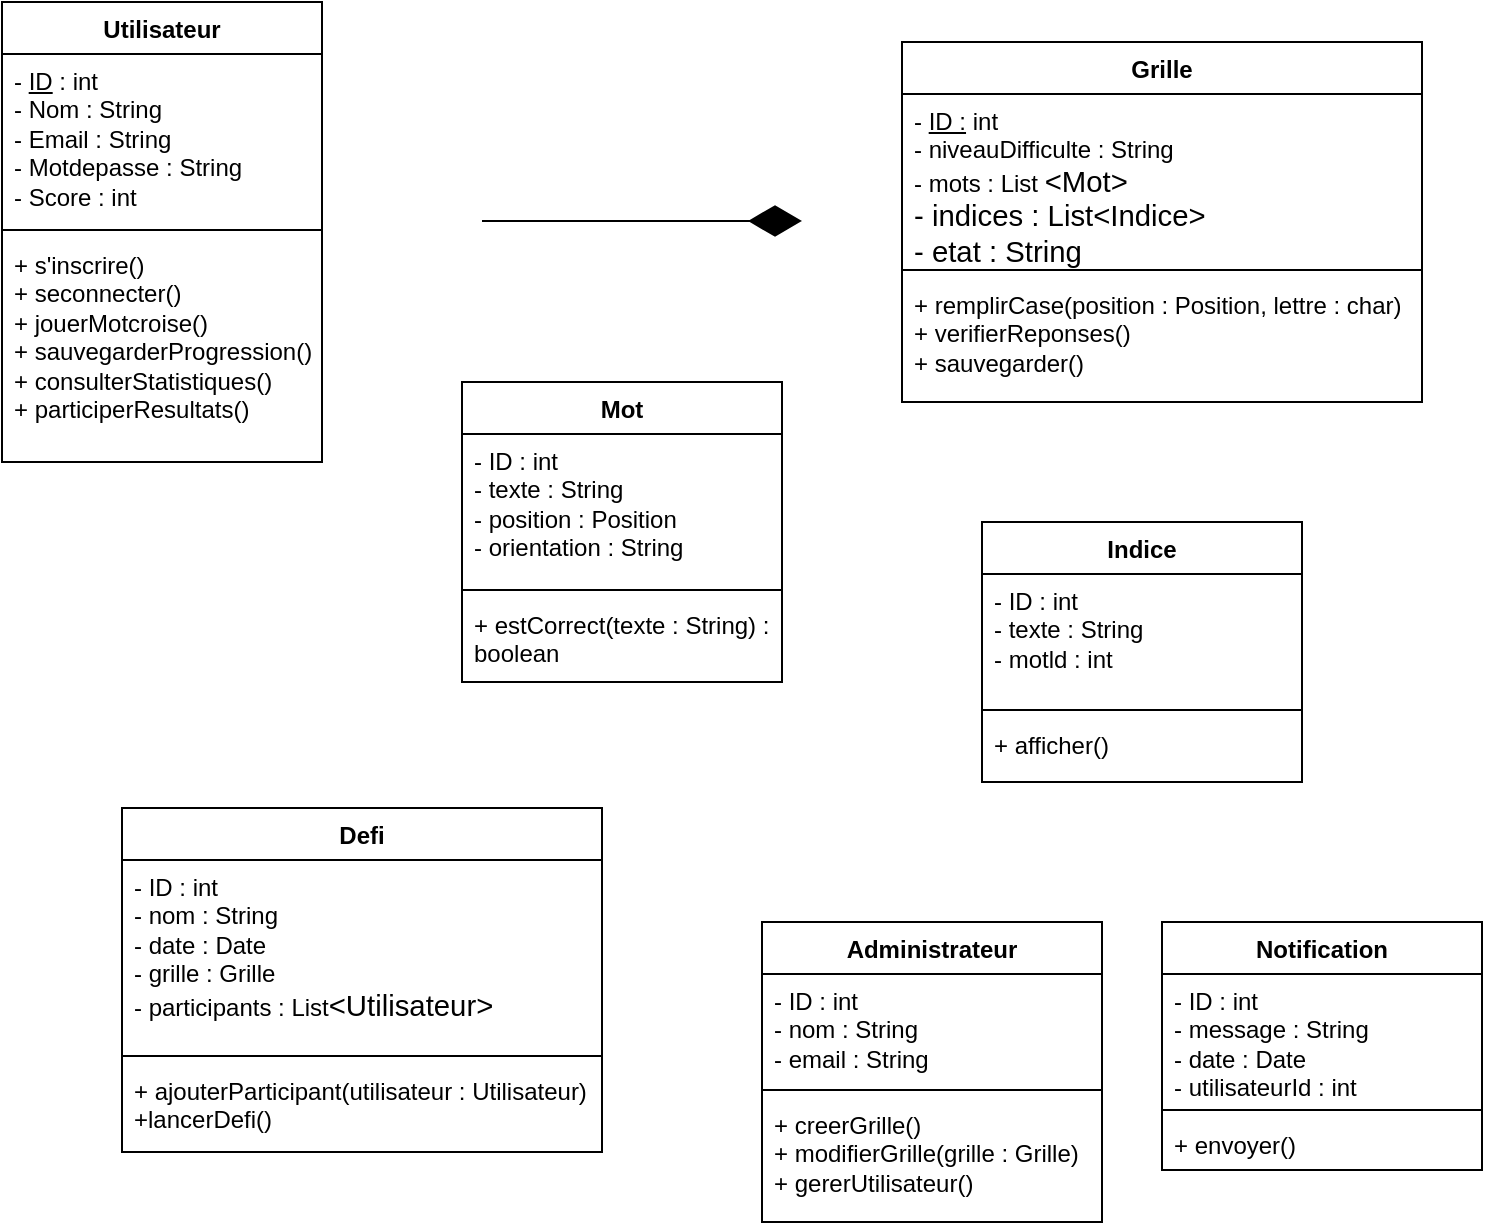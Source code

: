 <mxfile version="26.1.1">
  <diagram id="C5RBs43oDa-KdzZeNtuy" name="Page-1">
    <mxGraphModel dx="1120" dy="434" grid="1" gridSize="10" guides="1" tooltips="1" connect="1" arrows="1" fold="1" page="1" pageScale="1" pageWidth="827" pageHeight="1169" math="0" shadow="0">
      <root>
        <mxCell id="WIyWlLk6GJQsqaUBKTNV-0" />
        <mxCell id="WIyWlLk6GJQsqaUBKTNV-1" parent="WIyWlLk6GJQsqaUBKTNV-0" />
        <mxCell id="bwaJDM6GdLsr8NetGYBn-1" value="Utilisateur" style="swimlane;fontStyle=1;align=center;verticalAlign=top;childLayout=stackLayout;horizontal=1;startSize=26;horizontalStack=0;resizeParent=1;resizeParentMax=0;resizeLast=0;collapsible=1;marginBottom=0;whiteSpace=wrap;html=1;" vertex="1" parent="WIyWlLk6GJQsqaUBKTNV-1">
          <mxGeometry x="20" y="10" width="160" height="230" as="geometry" />
        </mxCell>
        <mxCell id="bwaJDM6GdLsr8NetGYBn-2" value="- &lt;u&gt;ID&lt;/u&gt; : int&lt;div&gt;- Nom : String&lt;/div&gt;&lt;div&gt;- Email : String&lt;/div&gt;&lt;div&gt;- Motdepasse : String&lt;/div&gt;&lt;div&gt;- Score : int&lt;/div&gt;&lt;div&gt;&lt;br&gt;&lt;div&gt;&lt;br&gt;&lt;/div&gt;&lt;/div&gt;" style="text;strokeColor=none;fillColor=none;align=left;verticalAlign=top;spacingLeft=4;spacingRight=4;overflow=hidden;rotatable=0;points=[[0,0.5],[1,0.5]];portConstraint=eastwest;whiteSpace=wrap;html=1;" vertex="1" parent="bwaJDM6GdLsr8NetGYBn-1">
          <mxGeometry y="26" width="160" height="84" as="geometry" />
        </mxCell>
        <mxCell id="bwaJDM6GdLsr8NetGYBn-3" value="" style="line;strokeWidth=1;fillColor=none;align=left;verticalAlign=middle;spacingTop=-1;spacingLeft=3;spacingRight=3;rotatable=0;labelPosition=right;points=[];portConstraint=eastwest;strokeColor=inherit;" vertex="1" parent="bwaJDM6GdLsr8NetGYBn-1">
          <mxGeometry y="110" width="160" height="8" as="geometry" />
        </mxCell>
        <mxCell id="bwaJDM6GdLsr8NetGYBn-4" value="+ s&#39;inscrire()&lt;div&gt;+ seconnecter()&lt;/div&gt;&lt;div&gt;+ jouerMotcroise()&lt;/div&gt;&lt;div&gt;+ sauvegarderProgression()&lt;/div&gt;&lt;div&gt;+ consulterStatistiques()&lt;/div&gt;&lt;div&gt;+ participerResultats()&lt;/div&gt;&lt;div&gt;&lt;br&gt;&lt;/div&gt;" style="text;strokeColor=none;fillColor=none;align=left;verticalAlign=top;spacingLeft=4;spacingRight=4;overflow=hidden;rotatable=0;points=[[0,0.5],[1,0.5]];portConstraint=eastwest;whiteSpace=wrap;html=1;" vertex="1" parent="bwaJDM6GdLsr8NetGYBn-1">
          <mxGeometry y="118" width="160" height="112" as="geometry" />
        </mxCell>
        <mxCell id="bwaJDM6GdLsr8NetGYBn-6" value="Mot" style="swimlane;fontStyle=1;align=center;verticalAlign=top;childLayout=stackLayout;horizontal=1;startSize=26;horizontalStack=0;resizeParent=1;resizeParentMax=0;resizeLast=0;collapsible=1;marginBottom=0;whiteSpace=wrap;html=1;" vertex="1" parent="WIyWlLk6GJQsqaUBKTNV-1">
          <mxGeometry x="250" y="200" width="160" height="150" as="geometry" />
        </mxCell>
        <mxCell id="bwaJDM6GdLsr8NetGYBn-7" value="- ID : int&lt;div&gt;- texte : String&lt;/div&gt;&lt;div&gt;- position : Position&lt;/div&gt;&lt;div&gt;- orientation : String&lt;/div&gt;" style="text;strokeColor=none;fillColor=none;align=left;verticalAlign=top;spacingLeft=4;spacingRight=4;overflow=hidden;rotatable=0;points=[[0,0.5],[1,0.5]];portConstraint=eastwest;whiteSpace=wrap;html=1;" vertex="1" parent="bwaJDM6GdLsr8NetGYBn-6">
          <mxGeometry y="26" width="160" height="74" as="geometry" />
        </mxCell>
        <mxCell id="bwaJDM6GdLsr8NetGYBn-8" value="" style="line;strokeWidth=1;fillColor=none;align=left;verticalAlign=middle;spacingTop=-1;spacingLeft=3;spacingRight=3;rotatable=0;labelPosition=right;points=[];portConstraint=eastwest;strokeColor=inherit;" vertex="1" parent="bwaJDM6GdLsr8NetGYBn-6">
          <mxGeometry y="100" width="160" height="8" as="geometry" />
        </mxCell>
        <mxCell id="bwaJDM6GdLsr8NetGYBn-9" value="+ estCorrect(texte : String) : boolean" style="text;strokeColor=none;fillColor=none;align=left;verticalAlign=top;spacingLeft=4;spacingRight=4;overflow=hidden;rotatable=0;points=[[0,0.5],[1,0.5]];portConstraint=eastwest;whiteSpace=wrap;html=1;" vertex="1" parent="bwaJDM6GdLsr8NetGYBn-6">
          <mxGeometry y="108" width="160" height="42" as="geometry" />
        </mxCell>
        <mxCell id="bwaJDM6GdLsr8NetGYBn-10" value="Grille" style="swimlane;fontStyle=1;align=center;verticalAlign=top;childLayout=stackLayout;horizontal=1;startSize=26;horizontalStack=0;resizeParent=1;resizeParentMax=0;resizeLast=0;collapsible=1;marginBottom=0;whiteSpace=wrap;html=1;" vertex="1" parent="WIyWlLk6GJQsqaUBKTNV-1">
          <mxGeometry x="470" y="30" width="260" height="180" as="geometry" />
        </mxCell>
        <mxCell id="bwaJDM6GdLsr8NetGYBn-11" value="- &lt;u&gt;ID :&lt;/u&gt;&amp;nbsp;int&lt;div&gt;- niveauDifficulte : String&lt;/div&gt;&lt;div&gt;- mots : List&amp;nbsp;&lt;span style=&quot;font-family: Calibri, sans-serif; font-size: 11pt; background-color: transparent; color: light-dark(rgb(0, 0, 0), rgb(255, 255, 255));&quot;&gt;&amp;lt;Mot&lt;/span&gt;&lt;span style=&quot;font-family: Calibri, sans-serif; font-size: 11pt; background-color: transparent; color: light-dark(rgb(0, 0, 0), rgb(255, 255, 255));&quot;&gt;&amp;gt;&lt;/span&gt;&lt;/div&gt;&lt;div&gt;&lt;span style=&quot;font-family: Calibri, sans-serif; font-size: 11pt; background-color: transparent; color: light-dark(rgb(0, 0, 0), rgb(255, 255, 255));&quot;&gt;- indices : List&lt;/span&gt;&lt;span style=&quot;font-family: Calibri, sans-serif; font-size: 11pt; background-color: transparent; color: light-dark(rgb(0, 0, 0), rgb(255, 255, 255));&quot;&gt;&amp;lt;Indice&lt;/span&gt;&lt;span style=&quot;font-family: Calibri, sans-serif; font-size: 11pt; background-color: transparent; color: light-dark(rgb(0, 0, 0), rgb(255, 255, 255));&quot;&gt;&amp;gt;&lt;/span&gt;&lt;span style=&quot;font-family: Calibri, sans-serif; font-size: 11pt; background-color: transparent; color: light-dark(rgb(0, 0, 0), rgb(255, 255, 255));&quot;&gt;&lt;br&gt;&lt;/span&gt;&lt;/div&gt;&lt;div&gt;&lt;span style=&quot;font-family: Calibri, sans-serif; font-size: 11pt; background-color: transparent; color: light-dark(rgb(0, 0, 0), rgb(255, 255, 255));&quot;&gt;- etat : String&lt;/span&gt;&lt;/div&gt;" style="text;strokeColor=none;fillColor=none;align=left;verticalAlign=top;spacingLeft=4;spacingRight=4;overflow=hidden;rotatable=0;points=[[0,0.5],[1,0.5]];portConstraint=eastwest;whiteSpace=wrap;html=1;" vertex="1" parent="bwaJDM6GdLsr8NetGYBn-10">
          <mxGeometry y="26" width="260" height="84" as="geometry" />
        </mxCell>
        <mxCell id="bwaJDM6GdLsr8NetGYBn-12" value="" style="line;strokeWidth=1;fillColor=none;align=left;verticalAlign=middle;spacingTop=-1;spacingLeft=3;spacingRight=3;rotatable=0;labelPosition=right;points=[];portConstraint=eastwest;strokeColor=inherit;" vertex="1" parent="bwaJDM6GdLsr8NetGYBn-10">
          <mxGeometry y="110" width="260" height="8" as="geometry" />
        </mxCell>
        <mxCell id="bwaJDM6GdLsr8NetGYBn-13" value="+ remplirCase(position : Position, lettre : char)&lt;div&gt;+ verifierReponses()&lt;/div&gt;&lt;div&gt;+ sauvegarder()&lt;/div&gt;" style="text;strokeColor=none;fillColor=none;align=left;verticalAlign=top;spacingLeft=4;spacingRight=4;overflow=hidden;rotatable=0;points=[[0,0.5],[1,0.5]];portConstraint=eastwest;whiteSpace=wrap;html=1;" vertex="1" parent="bwaJDM6GdLsr8NetGYBn-10">
          <mxGeometry y="118" width="260" height="62" as="geometry" />
        </mxCell>
        <mxCell id="bwaJDM6GdLsr8NetGYBn-14" value="Indice" style="swimlane;fontStyle=1;align=center;verticalAlign=top;childLayout=stackLayout;horizontal=1;startSize=26;horizontalStack=0;resizeParent=1;resizeParentMax=0;resizeLast=0;collapsible=1;marginBottom=0;whiteSpace=wrap;html=1;" vertex="1" parent="WIyWlLk6GJQsqaUBKTNV-1">
          <mxGeometry x="510" y="270" width="160" height="130" as="geometry" />
        </mxCell>
        <mxCell id="bwaJDM6GdLsr8NetGYBn-15" value="- ID : int&lt;div&gt;- texte : String&lt;/div&gt;&lt;div&gt;- motld : int&lt;/div&gt;" style="text;strokeColor=none;fillColor=none;align=left;verticalAlign=top;spacingLeft=4;spacingRight=4;overflow=hidden;rotatable=0;points=[[0,0.5],[1,0.5]];portConstraint=eastwest;whiteSpace=wrap;html=1;" vertex="1" parent="bwaJDM6GdLsr8NetGYBn-14">
          <mxGeometry y="26" width="160" height="64" as="geometry" />
        </mxCell>
        <mxCell id="bwaJDM6GdLsr8NetGYBn-16" value="" style="line;strokeWidth=1;fillColor=none;align=left;verticalAlign=middle;spacingTop=-1;spacingLeft=3;spacingRight=3;rotatable=0;labelPosition=right;points=[];portConstraint=eastwest;strokeColor=inherit;" vertex="1" parent="bwaJDM6GdLsr8NetGYBn-14">
          <mxGeometry y="90" width="160" height="8" as="geometry" />
        </mxCell>
        <mxCell id="bwaJDM6GdLsr8NetGYBn-17" value="+ afficher()" style="text;strokeColor=none;fillColor=none;align=left;verticalAlign=top;spacingLeft=4;spacingRight=4;overflow=hidden;rotatable=0;points=[[0,0.5],[1,0.5]];portConstraint=eastwest;whiteSpace=wrap;html=1;" vertex="1" parent="bwaJDM6GdLsr8NetGYBn-14">
          <mxGeometry y="98" width="160" height="32" as="geometry" />
        </mxCell>
        <mxCell id="bwaJDM6GdLsr8NetGYBn-18" value="Defi" style="swimlane;fontStyle=1;align=center;verticalAlign=top;childLayout=stackLayout;horizontal=1;startSize=26;horizontalStack=0;resizeParent=1;resizeParentMax=0;resizeLast=0;collapsible=1;marginBottom=0;whiteSpace=wrap;html=1;" vertex="1" parent="WIyWlLk6GJQsqaUBKTNV-1">
          <mxGeometry x="80" y="413" width="240" height="172" as="geometry" />
        </mxCell>
        <mxCell id="bwaJDM6GdLsr8NetGYBn-19" value="- ID : int&lt;div&gt;- nom : String&lt;/div&gt;&lt;div&gt;- date : Date&lt;/div&gt;&lt;div&gt;- grille : Grille&lt;/div&gt;&lt;div&gt;- participants : List&lt;span style=&quot;font-family: Calibri, sans-serif; font-size: 11pt; background-color: transparent; color: light-dark(rgb(0, 0, 0), rgb(255, 255, 255));&quot;&gt;&amp;lt;Utilisateur&lt;/span&gt;&lt;span style=&quot;font-family: Calibri, sans-serif; font-size: 11pt; background-color: transparent; color: light-dark(rgb(0, 0, 0), rgb(255, 255, 255));&quot;&gt;&amp;gt;&lt;/span&gt;&lt;span style=&quot;background-color: transparent; color: light-dark(rgb(0, 0, 0), rgb(255, 255, 255));&quot;&gt;&amp;nbsp;&lt;/span&gt;&lt;/div&gt;" style="text;strokeColor=none;fillColor=none;align=left;verticalAlign=top;spacingLeft=4;spacingRight=4;overflow=hidden;rotatable=0;points=[[0,0.5],[1,0.5]];portConstraint=eastwest;whiteSpace=wrap;html=1;" vertex="1" parent="bwaJDM6GdLsr8NetGYBn-18">
          <mxGeometry y="26" width="240" height="94" as="geometry" />
        </mxCell>
        <mxCell id="bwaJDM6GdLsr8NetGYBn-20" value="" style="line;strokeWidth=1;fillColor=none;align=left;verticalAlign=middle;spacingTop=-1;spacingLeft=3;spacingRight=3;rotatable=0;labelPosition=right;points=[];portConstraint=eastwest;strokeColor=inherit;" vertex="1" parent="bwaJDM6GdLsr8NetGYBn-18">
          <mxGeometry y="120" width="240" height="8" as="geometry" />
        </mxCell>
        <mxCell id="bwaJDM6GdLsr8NetGYBn-21" value="+ ajouterParticipant(utilisateur : Utilisateur)&lt;div&gt;+lancerDefi()&lt;/div&gt;" style="text;strokeColor=none;fillColor=none;align=left;verticalAlign=top;spacingLeft=4;spacingRight=4;overflow=hidden;rotatable=0;points=[[0,0.5],[1,0.5]];portConstraint=eastwest;whiteSpace=wrap;html=1;" vertex="1" parent="bwaJDM6GdLsr8NetGYBn-18">
          <mxGeometry y="128" width="240" height="44" as="geometry" />
        </mxCell>
        <mxCell id="bwaJDM6GdLsr8NetGYBn-22" value="Administrateur" style="swimlane;fontStyle=1;align=center;verticalAlign=top;childLayout=stackLayout;horizontal=1;startSize=26;horizontalStack=0;resizeParent=1;resizeParentMax=0;resizeLast=0;collapsible=1;marginBottom=0;whiteSpace=wrap;html=1;" vertex="1" parent="WIyWlLk6GJQsqaUBKTNV-1">
          <mxGeometry x="400" y="470" width="170" height="150" as="geometry" />
        </mxCell>
        <mxCell id="bwaJDM6GdLsr8NetGYBn-23" value="- ID : int&lt;div&gt;- nom : String&lt;/div&gt;&lt;div&gt;- email : String&lt;/div&gt;" style="text;strokeColor=none;fillColor=none;align=left;verticalAlign=top;spacingLeft=4;spacingRight=4;overflow=hidden;rotatable=0;points=[[0,0.5],[1,0.5]];portConstraint=eastwest;whiteSpace=wrap;html=1;" vertex="1" parent="bwaJDM6GdLsr8NetGYBn-22">
          <mxGeometry y="26" width="170" height="54" as="geometry" />
        </mxCell>
        <mxCell id="bwaJDM6GdLsr8NetGYBn-24" value="" style="line;strokeWidth=1;fillColor=none;align=left;verticalAlign=middle;spacingTop=-1;spacingLeft=3;spacingRight=3;rotatable=0;labelPosition=right;points=[];portConstraint=eastwest;strokeColor=inherit;" vertex="1" parent="bwaJDM6GdLsr8NetGYBn-22">
          <mxGeometry y="80" width="170" height="8" as="geometry" />
        </mxCell>
        <mxCell id="bwaJDM6GdLsr8NetGYBn-25" value="+ creerGrille()&lt;div&gt;+ modifierGrille(grille : Grille)&lt;/div&gt;&lt;div&gt;+ gererUtilisateur()&lt;/div&gt;" style="text;strokeColor=none;fillColor=none;align=left;verticalAlign=top;spacingLeft=4;spacingRight=4;overflow=hidden;rotatable=0;points=[[0,0.5],[1,0.5]];portConstraint=eastwest;whiteSpace=wrap;html=1;" vertex="1" parent="bwaJDM6GdLsr8NetGYBn-22">
          <mxGeometry y="88" width="170" height="62" as="geometry" />
        </mxCell>
        <mxCell id="bwaJDM6GdLsr8NetGYBn-26" value="Notification" style="swimlane;fontStyle=1;align=center;verticalAlign=top;childLayout=stackLayout;horizontal=1;startSize=26;horizontalStack=0;resizeParent=1;resizeParentMax=0;resizeLast=0;collapsible=1;marginBottom=0;whiteSpace=wrap;html=1;" vertex="1" parent="WIyWlLk6GJQsqaUBKTNV-1">
          <mxGeometry x="600" y="470" width="160" height="124" as="geometry" />
        </mxCell>
        <mxCell id="bwaJDM6GdLsr8NetGYBn-27" value="- ID : int&lt;div&gt;- message : String&lt;/div&gt;&lt;div&gt;- date : Date&lt;/div&gt;&lt;div&gt;- utilisateurId : int&lt;/div&gt;" style="text;strokeColor=none;fillColor=none;align=left;verticalAlign=top;spacingLeft=4;spacingRight=4;overflow=hidden;rotatable=0;points=[[0,0.5],[1,0.5]];portConstraint=eastwest;whiteSpace=wrap;html=1;" vertex="1" parent="bwaJDM6GdLsr8NetGYBn-26">
          <mxGeometry y="26" width="160" height="64" as="geometry" />
        </mxCell>
        <mxCell id="bwaJDM6GdLsr8NetGYBn-28" value="" style="line;strokeWidth=1;fillColor=none;align=left;verticalAlign=middle;spacingTop=-1;spacingLeft=3;spacingRight=3;rotatable=0;labelPosition=right;points=[];portConstraint=eastwest;strokeColor=inherit;" vertex="1" parent="bwaJDM6GdLsr8NetGYBn-26">
          <mxGeometry y="90" width="160" height="8" as="geometry" />
        </mxCell>
        <mxCell id="bwaJDM6GdLsr8NetGYBn-29" value="+ envoyer()" style="text;strokeColor=none;fillColor=none;align=left;verticalAlign=top;spacingLeft=4;spacingRight=4;overflow=hidden;rotatable=0;points=[[0,0.5],[1,0.5]];portConstraint=eastwest;whiteSpace=wrap;html=1;" vertex="1" parent="bwaJDM6GdLsr8NetGYBn-26">
          <mxGeometry y="98" width="160" height="26" as="geometry" />
        </mxCell>
        <mxCell id="bwaJDM6GdLsr8NetGYBn-30" value="" style="endArrow=diamondThin;endFill=1;endSize=24;html=1;rounded=0;" edge="1" parent="WIyWlLk6GJQsqaUBKTNV-1">
          <mxGeometry width="160" relative="1" as="geometry">
            <mxPoint x="260" y="119.5" as="sourcePoint" />
            <mxPoint x="420" y="119.5" as="targetPoint" />
          </mxGeometry>
        </mxCell>
      </root>
    </mxGraphModel>
  </diagram>
</mxfile>
